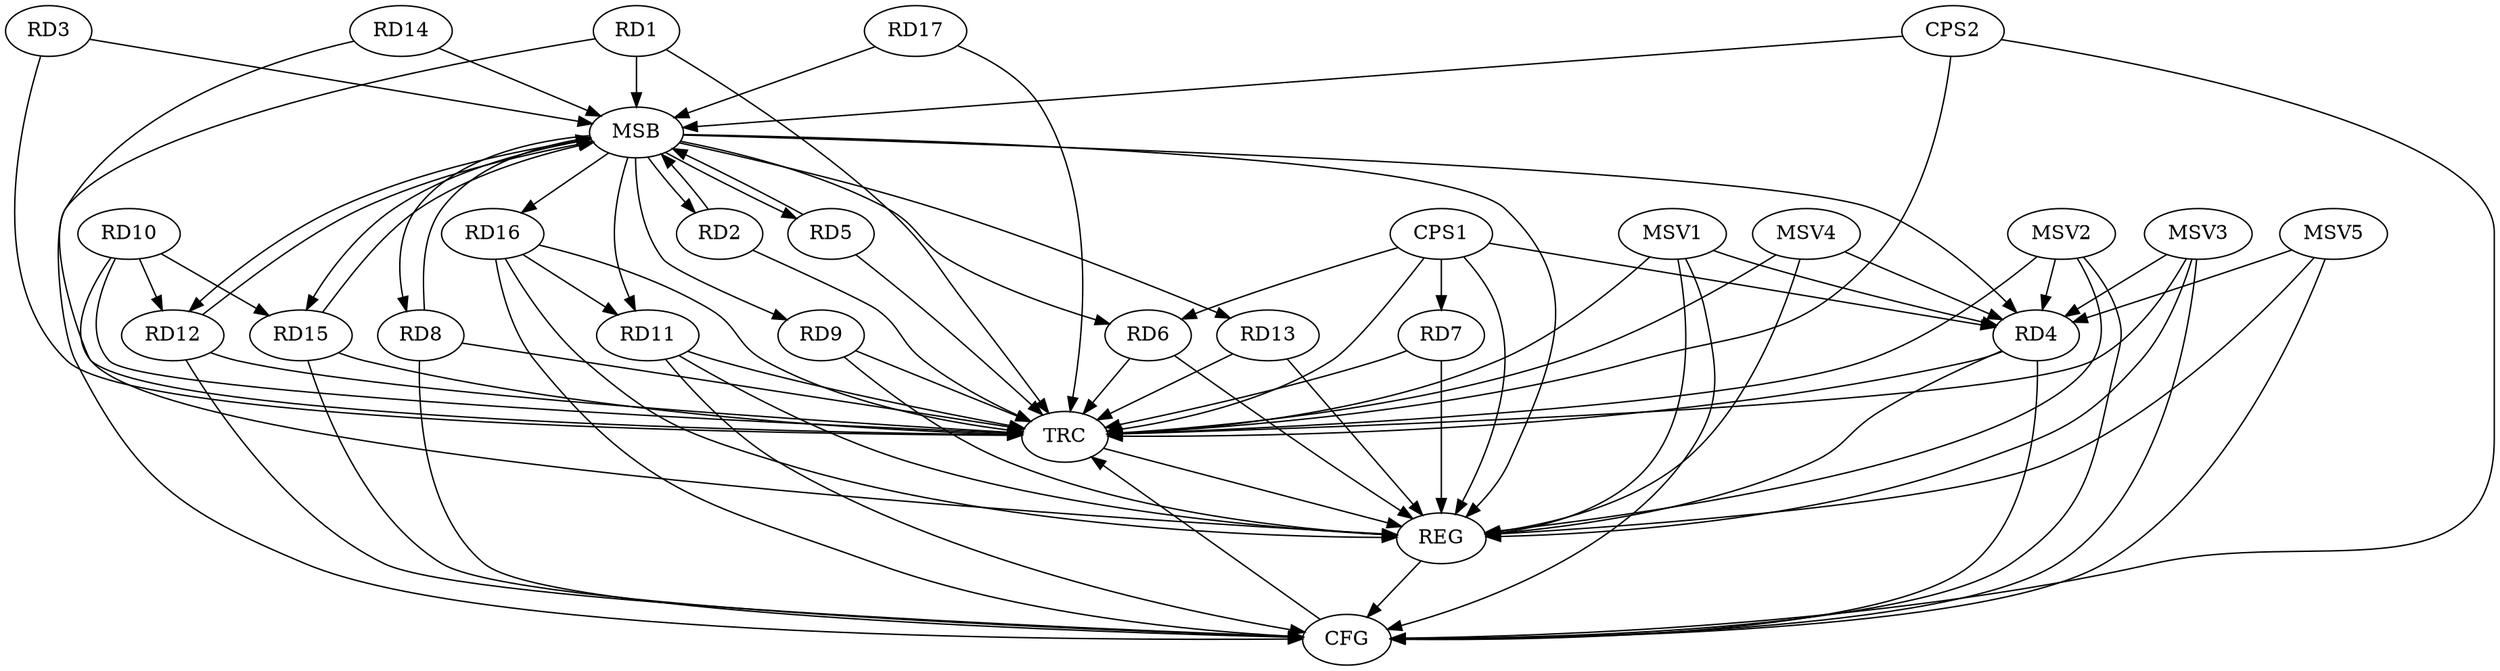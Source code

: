 strict digraph G {
  RD1 [ label="RD1" ];
  RD2 [ label="RD2" ];
  RD3 [ label="RD3" ];
  RD4 [ label="RD4" ];
  RD5 [ label="RD5" ];
  RD6 [ label="RD6" ];
  RD7 [ label="RD7" ];
  RD8 [ label="RD8" ];
  RD9 [ label="RD9" ];
  RD10 [ label="RD10" ];
  RD11 [ label="RD11" ];
  RD12 [ label="RD12" ];
  RD13 [ label="RD13" ];
  RD14 [ label="RD14" ];
  RD15 [ label="RD15" ];
  RD16 [ label="RD16" ];
  RD17 [ label="RD17" ];
  CPS1 [ label="CPS1" ];
  CPS2 [ label="CPS2" ];
  REG [ label="REG" ];
  MSB [ label="MSB" ];
  CFG [ label="CFG" ];
  TRC [ label="TRC" ];
  MSV1 [ label="MSV1" ];
  MSV2 [ label="MSV2" ];
  MSV3 [ label="MSV3" ];
  MSV4 [ label="MSV4" ];
  MSV5 [ label="MSV5" ];
  RD10 -> RD12;
  RD10 -> RD15;
  RD16 -> RD11;
  CPS1 -> RD4;
  CPS1 -> RD6;
  CPS1 -> RD7;
  RD4 -> REG;
  RD6 -> REG;
  RD7 -> REG;
  RD9 -> REG;
  RD10 -> REG;
  RD11 -> REG;
  RD13 -> REG;
  RD16 -> REG;
  CPS1 -> REG;
  RD1 -> MSB;
  MSB -> RD2;
  MSB -> RD11;
  MSB -> RD15;
  MSB -> REG;
  RD2 -> MSB;
  MSB -> RD5;
  RD3 -> MSB;
  MSB -> RD4;
  MSB -> RD8;
  RD5 -> MSB;
  MSB -> RD12;
  RD8 -> MSB;
  MSB -> RD16;
  RD12 -> MSB;
  RD14 -> MSB;
  MSB -> RD6;
  RD15 -> MSB;
  RD17 -> MSB;
  MSB -> RD9;
  CPS2 -> MSB;
  MSB -> RD13;
  RD4 -> CFG;
  RD8 -> CFG;
  RD16 -> CFG;
  RD1 -> CFG;
  CPS2 -> CFG;
  RD15 -> CFG;
  RD12 -> CFG;
  RD11 -> CFG;
  REG -> CFG;
  RD1 -> TRC;
  RD2 -> TRC;
  RD3 -> TRC;
  RD4 -> TRC;
  RD5 -> TRC;
  RD6 -> TRC;
  RD7 -> TRC;
  RD8 -> TRC;
  RD9 -> TRC;
  RD10 -> TRC;
  RD11 -> TRC;
  RD12 -> TRC;
  RD13 -> TRC;
  RD14 -> TRC;
  RD15 -> TRC;
  RD16 -> TRC;
  RD17 -> TRC;
  CPS1 -> TRC;
  CPS2 -> TRC;
  CFG -> TRC;
  TRC -> REG;
  MSV1 -> RD4;
  MSV1 -> REG;
  MSV1 -> TRC;
  MSV1 -> CFG;
  MSV2 -> RD4;
  MSV2 -> REG;
  MSV2 -> TRC;
  MSV2 -> CFG;
  MSV3 -> RD4;
  MSV3 -> REG;
  MSV3 -> TRC;
  MSV3 -> CFG;
  MSV4 -> RD4;
  MSV4 -> REG;
  MSV4 -> TRC;
  MSV5 -> RD4;
  MSV5 -> REG;
  MSV5 -> CFG;
}

